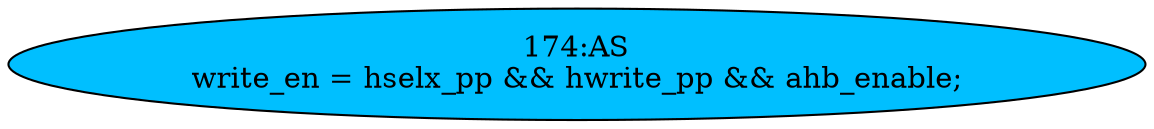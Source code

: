 strict digraph "" {
	node [label="\N"];
	"174:AS"	 [ast="<pyverilog.vparser.ast.Assign object at 0x7fba378aecd0>",
		def_var="['write_en']",
		fillcolor=deepskyblue,
		label="174:AS
write_en = hselx_pp && hwrite_pp && ahb_enable;",
		statements="[]",
		style=filled,
		typ=Assign,
		use_var="['hselx_pp', 'hwrite_pp', 'ahb_enable']"];
}
